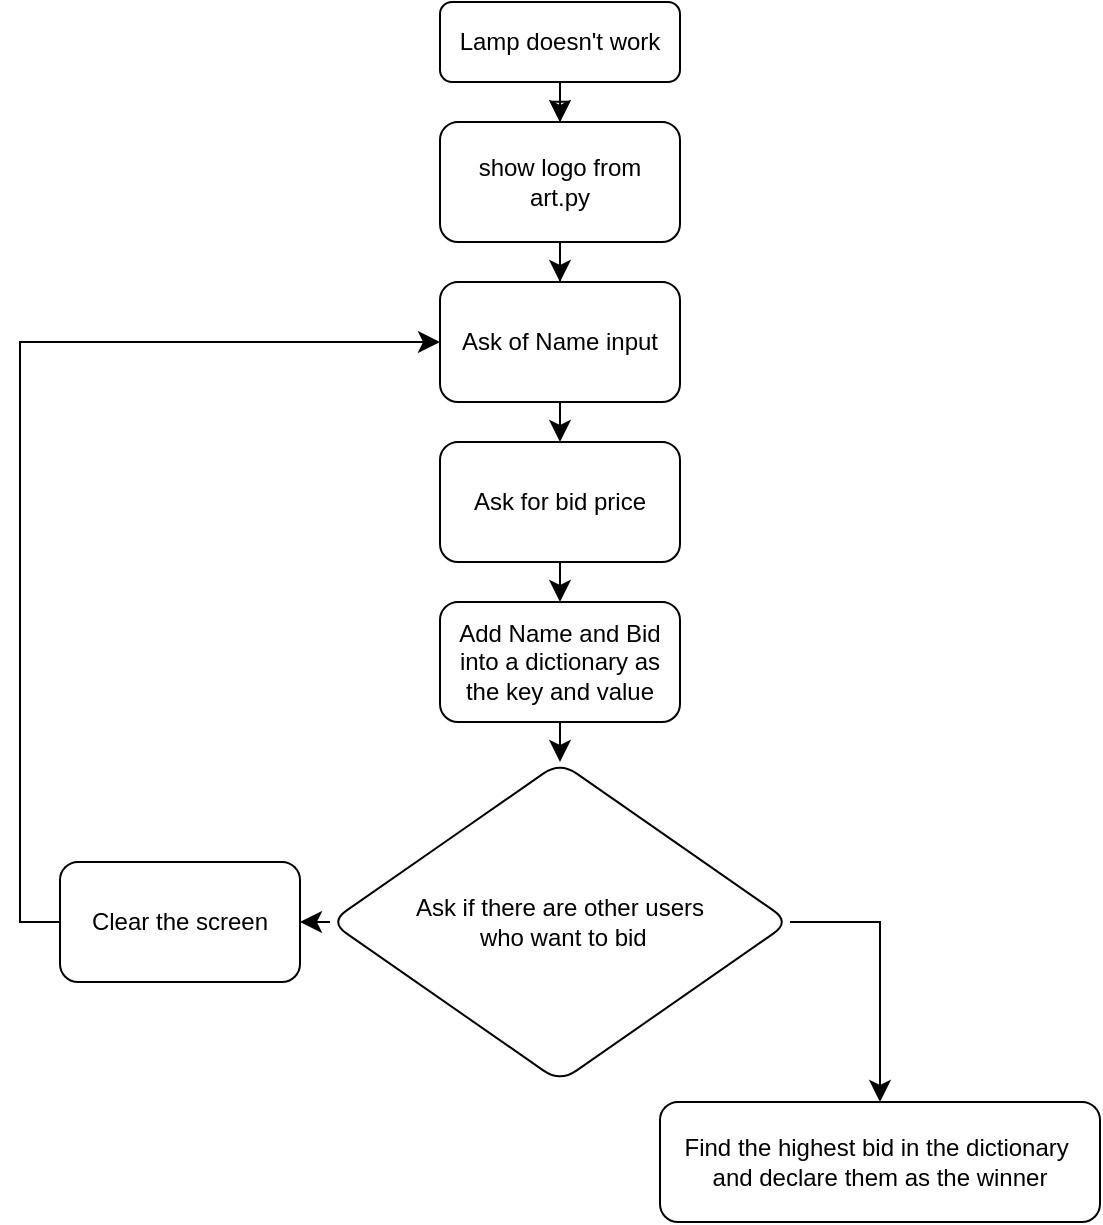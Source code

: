 <mxfile version="22.1.21" type="github">
  <diagram id="C5RBs43oDa-KdzZeNtuy" name="Page-1">
    <mxGraphModel dx="2829" dy="983" grid="1" gridSize="10" guides="1" tooltips="1" connect="1" arrows="1" fold="1" page="1" pageScale="1" pageWidth="827" pageHeight="1169" math="0" shadow="0">
      <root>
        <mxCell id="WIyWlLk6GJQsqaUBKTNV-0" />
        <mxCell id="WIyWlLk6GJQsqaUBKTNV-1" parent="WIyWlLk6GJQsqaUBKTNV-0" />
        <mxCell id="WIyWlLk6GJQsqaUBKTNV-2" value="" style="rounded=0;html=1;jettySize=auto;orthogonalLoop=1;fontSize=11;endArrow=block;endFill=0;endSize=8;strokeWidth=1;shadow=0;labelBackgroundColor=none;edgeStyle=orthogonalEdgeStyle;" parent="WIyWlLk6GJQsqaUBKTNV-1" source="rqX9nLmBiX2WycEa-KqN-0" edge="1">
          <mxGeometry relative="1" as="geometry">
            <mxPoint x="420" y="190" as="targetPoint" />
          </mxGeometry>
        </mxCell>
        <mxCell id="rqX9nLmBiX2WycEa-KqN-1" value="" style="edgeStyle=none;curved=1;rounded=0;orthogonalLoop=1;jettySize=auto;html=1;fontSize=12;startSize=8;endSize=8;" edge="1" parent="WIyWlLk6GJQsqaUBKTNV-1" source="WIyWlLk6GJQsqaUBKTNV-3" target="rqX9nLmBiX2WycEa-KqN-0">
          <mxGeometry relative="1" as="geometry" />
        </mxCell>
        <mxCell id="WIyWlLk6GJQsqaUBKTNV-3" value="Lamp doesn&#39;t work" style="rounded=1;whiteSpace=wrap;html=1;fontSize=12;glass=0;strokeWidth=1;shadow=0;" parent="WIyWlLk6GJQsqaUBKTNV-1" vertex="1">
          <mxGeometry x="360" y="90" width="120" height="40" as="geometry" />
        </mxCell>
        <mxCell id="rqX9nLmBiX2WycEa-KqN-3" value="" style="edgeStyle=none;curved=1;rounded=0;orthogonalLoop=1;jettySize=auto;html=1;fontSize=12;startSize=8;endSize=8;" edge="1" parent="WIyWlLk6GJQsqaUBKTNV-1" source="rqX9nLmBiX2WycEa-KqN-0" target="rqX9nLmBiX2WycEa-KqN-2">
          <mxGeometry relative="1" as="geometry" />
        </mxCell>
        <mxCell id="rqX9nLmBiX2WycEa-KqN-5" value="" style="edgeStyle=none;curved=1;rounded=0;orthogonalLoop=1;jettySize=auto;html=1;fontSize=12;startSize=8;endSize=8;" edge="1" parent="WIyWlLk6GJQsqaUBKTNV-1" source="rqX9nLmBiX2WycEa-KqN-2" target="rqX9nLmBiX2WycEa-KqN-4">
          <mxGeometry relative="1" as="geometry" />
        </mxCell>
        <mxCell id="rqX9nLmBiX2WycEa-KqN-2" value="Ask of Name input" style="whiteSpace=wrap;html=1;rounded=1;glass=0;strokeWidth=1;shadow=0;" vertex="1" parent="WIyWlLk6GJQsqaUBKTNV-1">
          <mxGeometry x="360" y="230" width="120" height="60" as="geometry" />
        </mxCell>
        <mxCell id="rqX9nLmBiX2WycEa-KqN-7" value="" style="edgeStyle=none;curved=1;rounded=0;orthogonalLoop=1;jettySize=auto;html=1;fontSize=12;startSize=8;endSize=8;" edge="1" parent="WIyWlLk6GJQsqaUBKTNV-1" source="rqX9nLmBiX2WycEa-KqN-4" target="rqX9nLmBiX2WycEa-KqN-6">
          <mxGeometry relative="1" as="geometry" />
        </mxCell>
        <mxCell id="rqX9nLmBiX2WycEa-KqN-4" value="Ask for bid price" style="whiteSpace=wrap;html=1;rounded=1;glass=0;strokeWidth=1;shadow=0;" vertex="1" parent="WIyWlLk6GJQsqaUBKTNV-1">
          <mxGeometry x="360" y="310" width="120" height="60" as="geometry" />
        </mxCell>
        <mxCell id="rqX9nLmBiX2WycEa-KqN-11" value="" style="edgeStyle=none;curved=1;rounded=0;orthogonalLoop=1;jettySize=auto;html=1;fontSize=12;startSize=8;endSize=8;" edge="1" parent="WIyWlLk6GJQsqaUBKTNV-1" source="rqX9nLmBiX2WycEa-KqN-6" target="rqX9nLmBiX2WycEa-KqN-10">
          <mxGeometry relative="1" as="geometry" />
        </mxCell>
        <mxCell id="rqX9nLmBiX2WycEa-KqN-6" value="Add Name and Bid into a dictionary as the key and value" style="whiteSpace=wrap;html=1;rounded=1;glass=0;strokeWidth=1;shadow=0;" vertex="1" parent="WIyWlLk6GJQsqaUBKTNV-1">
          <mxGeometry x="360" y="390" width="120" height="60" as="geometry" />
        </mxCell>
        <mxCell id="rqX9nLmBiX2WycEa-KqN-13" value="" style="edgeStyle=orthogonalEdgeStyle;rounded=0;orthogonalLoop=1;jettySize=auto;html=1;fontSize=12;startSize=8;endSize=8;exitX=0;exitY=0.5;exitDx=0;exitDy=0;entryX=1;entryY=0.5;entryDx=0;entryDy=0;" edge="1" parent="WIyWlLk6GJQsqaUBKTNV-1" source="rqX9nLmBiX2WycEa-KqN-10" target="rqX9nLmBiX2WycEa-KqN-12">
          <mxGeometry relative="1" as="geometry" />
        </mxCell>
        <mxCell id="rqX9nLmBiX2WycEa-KqN-15" value="" style="edgeStyle=orthogonalEdgeStyle;rounded=0;orthogonalLoop=1;jettySize=auto;html=1;fontSize=12;startSize=8;endSize=8;entryX=0.5;entryY=0;entryDx=0;entryDy=0;exitX=1;exitY=0.5;exitDx=0;exitDy=0;" edge="1" parent="WIyWlLk6GJQsqaUBKTNV-1" source="rqX9nLmBiX2WycEa-KqN-10" target="rqX9nLmBiX2WycEa-KqN-14">
          <mxGeometry relative="1" as="geometry" />
        </mxCell>
        <mxCell id="rqX9nLmBiX2WycEa-KqN-10" value="Ask if there are other users&lt;br&gt;&amp;nbsp;who want to bid" style="rhombus;whiteSpace=wrap;html=1;rounded=1;glass=0;strokeWidth=1;shadow=0;" vertex="1" parent="WIyWlLk6GJQsqaUBKTNV-1">
          <mxGeometry x="305" y="470" width="230" height="160" as="geometry" />
        </mxCell>
        <mxCell id="rqX9nLmBiX2WycEa-KqN-16" style="edgeStyle=orthogonalEdgeStyle;rounded=0;orthogonalLoop=1;jettySize=auto;html=1;exitX=0;exitY=0.5;exitDx=0;exitDy=0;entryX=0;entryY=0.5;entryDx=0;entryDy=0;fontSize=12;startSize=8;endSize=8;" edge="1" parent="WIyWlLk6GJQsqaUBKTNV-1" source="rqX9nLmBiX2WycEa-KqN-12" target="rqX9nLmBiX2WycEa-KqN-2">
          <mxGeometry relative="1" as="geometry" />
        </mxCell>
        <mxCell id="rqX9nLmBiX2WycEa-KqN-12" value="Clear the screen" style="whiteSpace=wrap;html=1;rounded=1;glass=0;strokeWidth=1;shadow=0;" vertex="1" parent="WIyWlLk6GJQsqaUBKTNV-1">
          <mxGeometry x="170" y="520" width="120" height="60" as="geometry" />
        </mxCell>
        <mxCell id="rqX9nLmBiX2WycEa-KqN-14" value="Find the highest bid in the dictionary&amp;nbsp;&lt;br&gt;and declare them as the winner" style="whiteSpace=wrap;html=1;rounded=1;glass=0;strokeWidth=1;shadow=0;" vertex="1" parent="WIyWlLk6GJQsqaUBKTNV-1">
          <mxGeometry x="470" y="640" width="220" height="60" as="geometry" />
        </mxCell>
        <mxCell id="rqX9nLmBiX2WycEa-KqN-17" value="" style="rounded=0;html=1;jettySize=auto;orthogonalLoop=1;fontSize=11;endArrow=block;endFill=0;endSize=8;strokeWidth=1;shadow=0;labelBackgroundColor=none;edgeStyle=orthogonalEdgeStyle;" edge="1" parent="WIyWlLk6GJQsqaUBKTNV-1" source="WIyWlLk6GJQsqaUBKTNV-3" target="rqX9nLmBiX2WycEa-KqN-0">
          <mxGeometry relative="1" as="geometry">
            <mxPoint x="420" y="130" as="sourcePoint" />
            <mxPoint x="420" y="190" as="targetPoint" />
          </mxGeometry>
        </mxCell>
        <mxCell id="rqX9nLmBiX2WycEa-KqN-0" value="show logo from&lt;br&gt;art.py" style="whiteSpace=wrap;html=1;rounded=1;glass=0;strokeWidth=1;shadow=0;" vertex="1" parent="WIyWlLk6GJQsqaUBKTNV-1">
          <mxGeometry x="360" y="150" width="120" height="60" as="geometry" />
        </mxCell>
      </root>
    </mxGraphModel>
  </diagram>
</mxfile>
